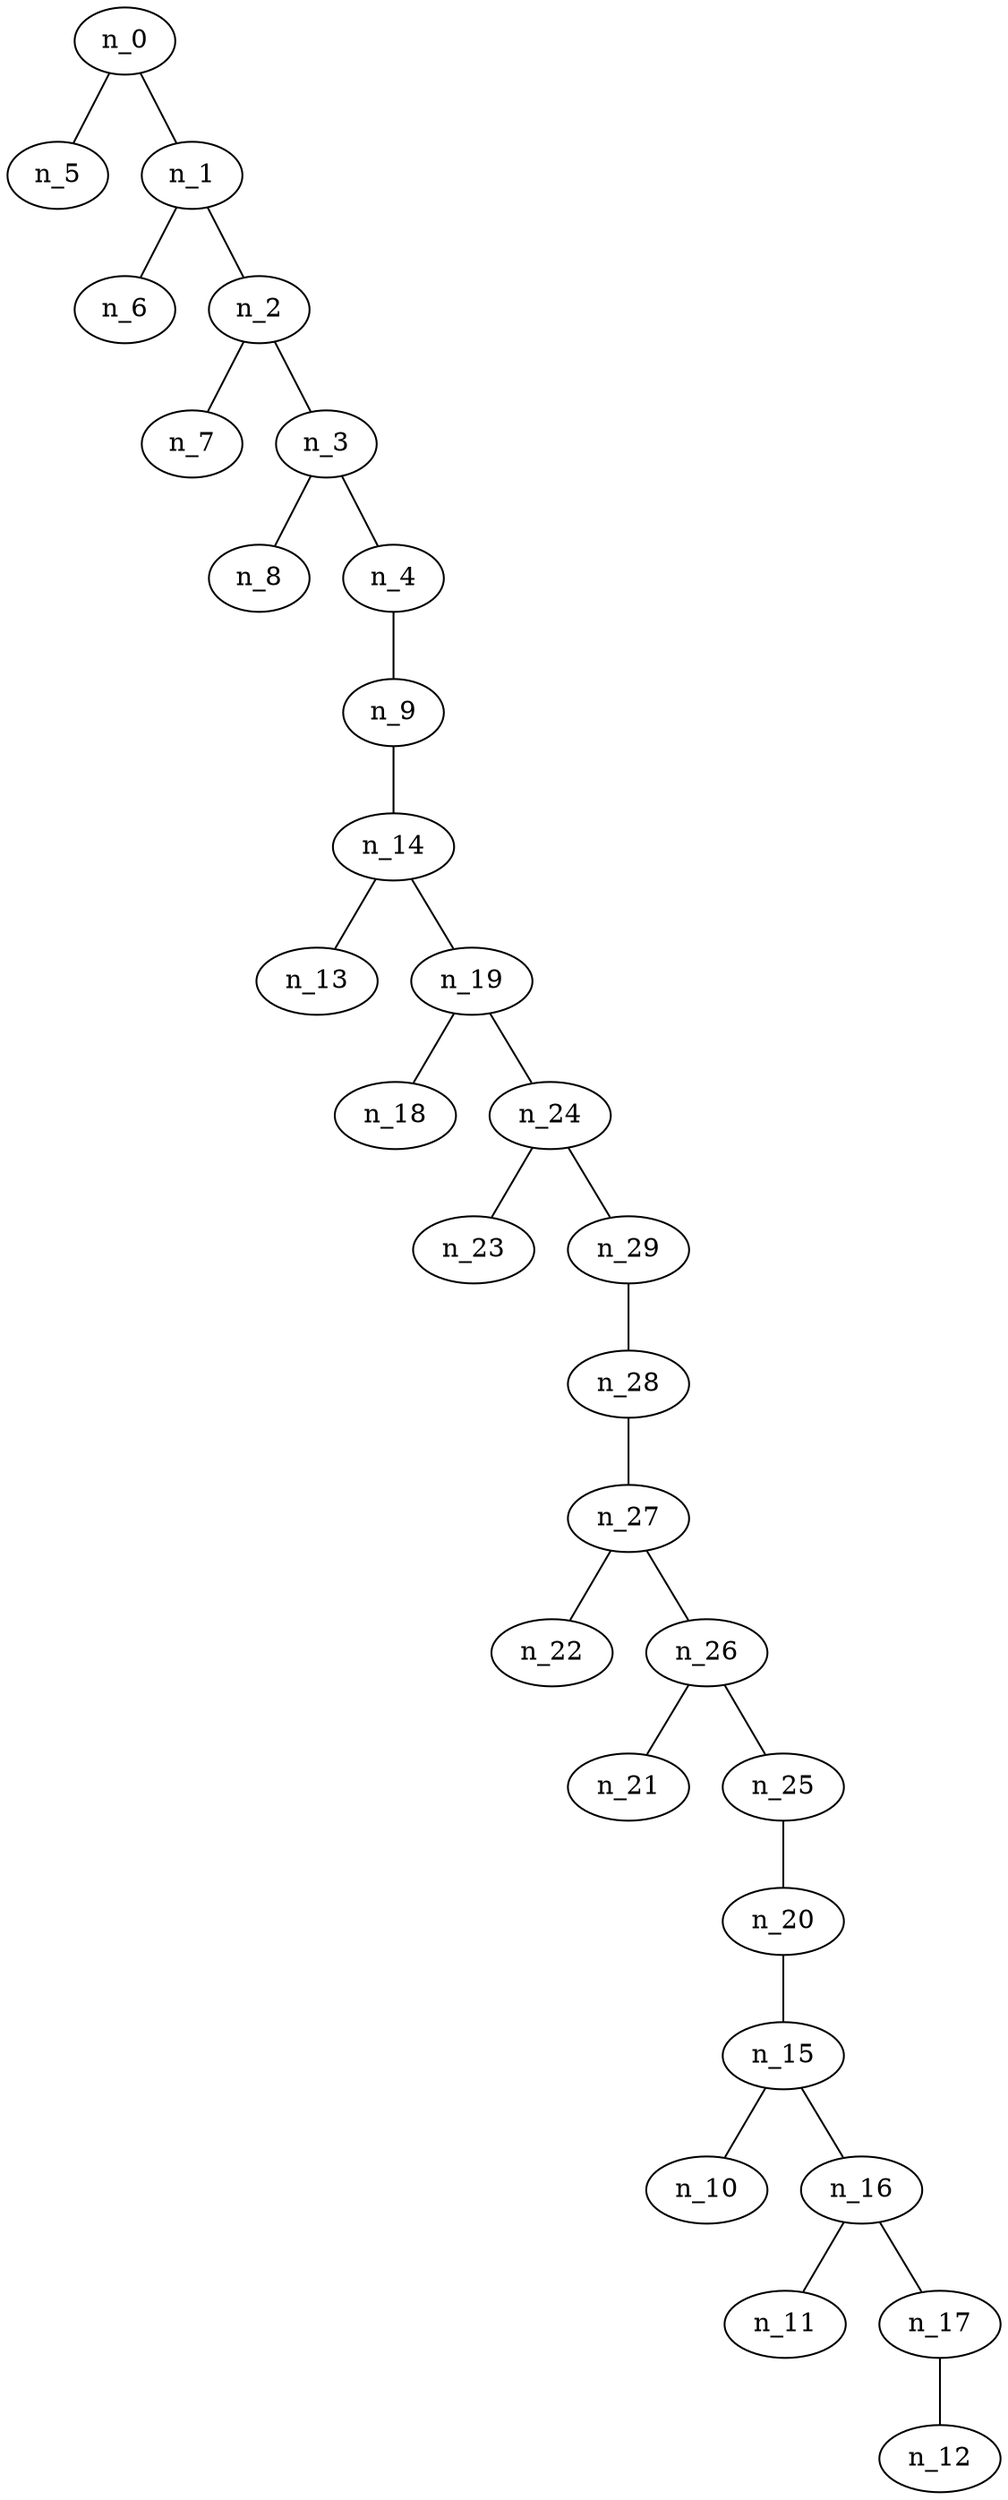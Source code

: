 graph grafoMalla_6_5_DFS_I  {
n_0;
n_5;
n_1;
n_6;
n_2;
n_7;
n_3;
n_8;
n_4;
n_9;
n_14;
n_13;
n_19;
n_18;
n_24;
n_23;
n_29;
n_28;
n_27;
n_22;
n_26;
n_21;
n_25;
n_20;
n_15;
n_10;
n_16;
n_11;
n_17;
n_12;
n_0 -- n_5;
n_0 -- n_1;
n_1 -- n_6;
n_1 -- n_2;
n_2 -- n_7;
n_2 -- n_3;
n_3 -- n_8;
n_3 -- n_4;
n_4 -- n_9;
n_9 -- n_14;
n_14 -- n_13;
n_14 -- n_19;
n_19 -- n_18;
n_19 -- n_24;
n_24 -- n_23;
n_24 -- n_29;
n_29 -- n_28;
n_28 -- n_27;
n_27 -- n_22;
n_27 -- n_26;
n_26 -- n_21;
n_26 -- n_25;
n_25 -- n_20;
n_20 -- n_15;
n_15 -- n_10;
n_15 -- n_16;
n_16 -- n_11;
n_16 -- n_17;
n_17 -- n_12;
}